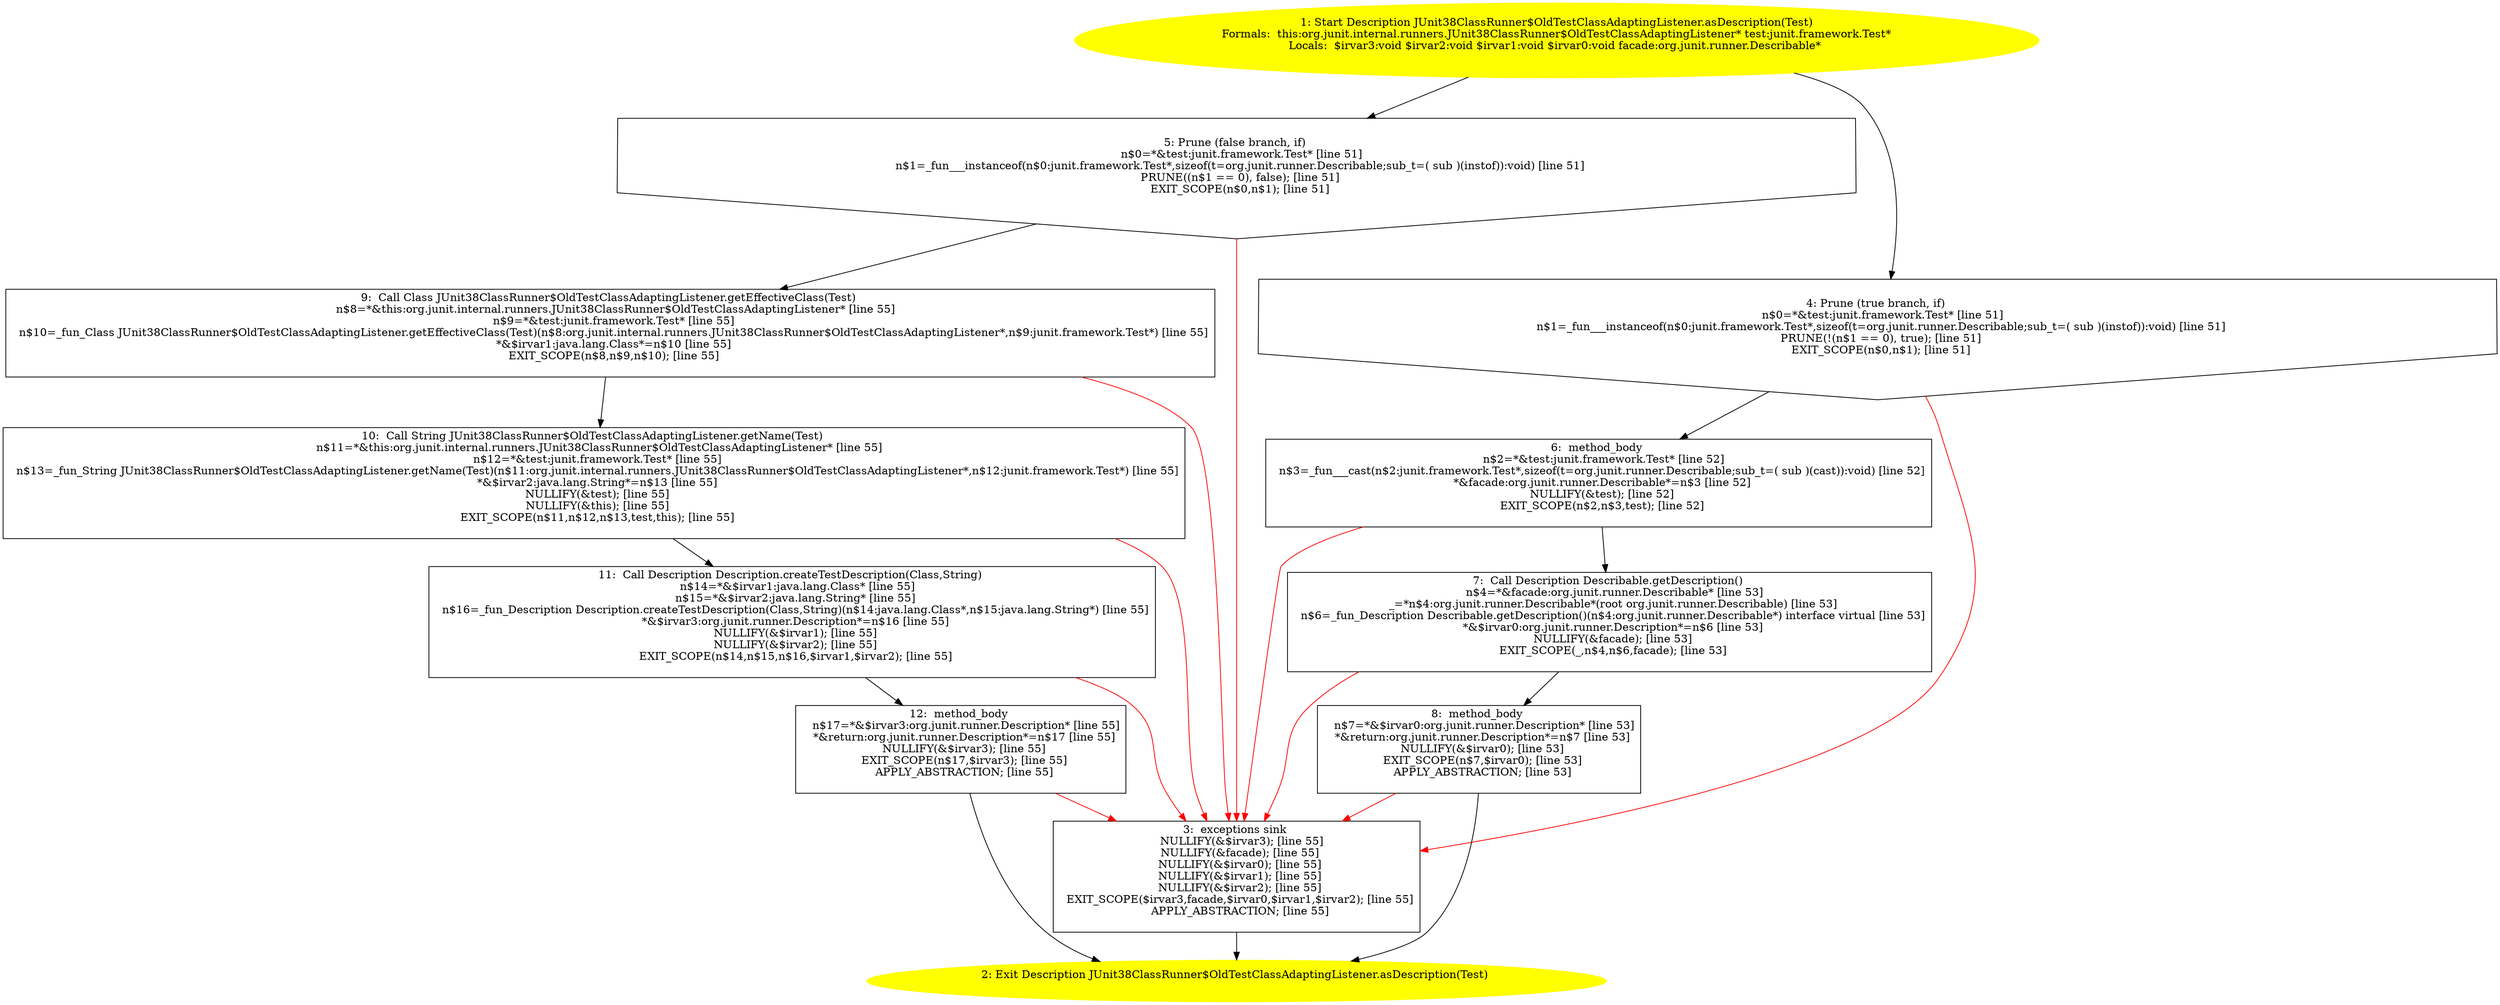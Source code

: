 /* @generated */
digraph cfg {
"org.junit.internal.runners.JUnit38ClassRunner$OldTestClassAdaptingListener.asDescription(junit.frame.b3bcec2353e1050fd50740d90f0b3c81_1" [label="1: Start Description JUnit38ClassRunner$OldTestClassAdaptingListener.asDescription(Test)\nFormals:  this:org.junit.internal.runners.JUnit38ClassRunner$OldTestClassAdaptingListener* test:junit.framework.Test*\nLocals:  $irvar3:void $irvar2:void $irvar1:void $irvar0:void facade:org.junit.runner.Describable* \n  " color=yellow style=filled]
	

	 "org.junit.internal.runners.JUnit38ClassRunner$OldTestClassAdaptingListener.asDescription(junit.frame.b3bcec2353e1050fd50740d90f0b3c81_1" -> "org.junit.internal.runners.JUnit38ClassRunner$OldTestClassAdaptingListener.asDescription(junit.frame.b3bcec2353e1050fd50740d90f0b3c81_4" ;
	 "org.junit.internal.runners.JUnit38ClassRunner$OldTestClassAdaptingListener.asDescription(junit.frame.b3bcec2353e1050fd50740d90f0b3c81_1" -> "org.junit.internal.runners.JUnit38ClassRunner$OldTestClassAdaptingListener.asDescription(junit.frame.b3bcec2353e1050fd50740d90f0b3c81_5" ;
"org.junit.internal.runners.JUnit38ClassRunner$OldTestClassAdaptingListener.asDescription(junit.frame.b3bcec2353e1050fd50740d90f0b3c81_2" [label="2: Exit Description JUnit38ClassRunner$OldTestClassAdaptingListener.asDescription(Test) \n  " color=yellow style=filled]
	

"org.junit.internal.runners.JUnit38ClassRunner$OldTestClassAdaptingListener.asDescription(junit.frame.b3bcec2353e1050fd50740d90f0b3c81_3" [label="3:  exceptions sink \n   NULLIFY(&$irvar3); [line 55]\n  NULLIFY(&facade); [line 55]\n  NULLIFY(&$irvar0); [line 55]\n  NULLIFY(&$irvar1); [line 55]\n  NULLIFY(&$irvar2); [line 55]\n  EXIT_SCOPE($irvar3,facade,$irvar0,$irvar1,$irvar2); [line 55]\n  APPLY_ABSTRACTION; [line 55]\n " shape="box"]
	

	 "org.junit.internal.runners.JUnit38ClassRunner$OldTestClassAdaptingListener.asDescription(junit.frame.b3bcec2353e1050fd50740d90f0b3c81_3" -> "org.junit.internal.runners.JUnit38ClassRunner$OldTestClassAdaptingListener.asDescription(junit.frame.b3bcec2353e1050fd50740d90f0b3c81_2" ;
"org.junit.internal.runners.JUnit38ClassRunner$OldTestClassAdaptingListener.asDescription(junit.frame.b3bcec2353e1050fd50740d90f0b3c81_4" [label="4: Prune (true branch, if) \n   n$0=*&test:junit.framework.Test* [line 51]\n  n$1=_fun___instanceof(n$0:junit.framework.Test*,sizeof(t=org.junit.runner.Describable;sub_t=( sub )(instof)):void) [line 51]\n  PRUNE(!(n$1 == 0), true); [line 51]\n  EXIT_SCOPE(n$0,n$1); [line 51]\n " shape="invhouse"]
	

	 "org.junit.internal.runners.JUnit38ClassRunner$OldTestClassAdaptingListener.asDescription(junit.frame.b3bcec2353e1050fd50740d90f0b3c81_4" -> "org.junit.internal.runners.JUnit38ClassRunner$OldTestClassAdaptingListener.asDescription(junit.frame.b3bcec2353e1050fd50740d90f0b3c81_6" ;
	 "org.junit.internal.runners.JUnit38ClassRunner$OldTestClassAdaptingListener.asDescription(junit.frame.b3bcec2353e1050fd50740d90f0b3c81_4" -> "org.junit.internal.runners.JUnit38ClassRunner$OldTestClassAdaptingListener.asDescription(junit.frame.b3bcec2353e1050fd50740d90f0b3c81_3" [color="red" ];
"org.junit.internal.runners.JUnit38ClassRunner$OldTestClassAdaptingListener.asDescription(junit.frame.b3bcec2353e1050fd50740d90f0b3c81_5" [label="5: Prune (false branch, if) \n   n$0=*&test:junit.framework.Test* [line 51]\n  n$1=_fun___instanceof(n$0:junit.framework.Test*,sizeof(t=org.junit.runner.Describable;sub_t=( sub )(instof)):void) [line 51]\n  PRUNE((n$1 == 0), false); [line 51]\n  EXIT_SCOPE(n$0,n$1); [line 51]\n " shape="invhouse"]
	

	 "org.junit.internal.runners.JUnit38ClassRunner$OldTestClassAdaptingListener.asDescription(junit.frame.b3bcec2353e1050fd50740d90f0b3c81_5" -> "org.junit.internal.runners.JUnit38ClassRunner$OldTestClassAdaptingListener.asDescription(junit.frame.b3bcec2353e1050fd50740d90f0b3c81_9" ;
	 "org.junit.internal.runners.JUnit38ClassRunner$OldTestClassAdaptingListener.asDescription(junit.frame.b3bcec2353e1050fd50740d90f0b3c81_5" -> "org.junit.internal.runners.JUnit38ClassRunner$OldTestClassAdaptingListener.asDescription(junit.frame.b3bcec2353e1050fd50740d90f0b3c81_3" [color="red" ];
"org.junit.internal.runners.JUnit38ClassRunner$OldTestClassAdaptingListener.asDescription(junit.frame.b3bcec2353e1050fd50740d90f0b3c81_6" [label="6:  method_body \n   n$2=*&test:junit.framework.Test* [line 52]\n  n$3=_fun___cast(n$2:junit.framework.Test*,sizeof(t=org.junit.runner.Describable;sub_t=( sub )(cast)):void) [line 52]\n  *&facade:org.junit.runner.Describable*=n$3 [line 52]\n  NULLIFY(&test); [line 52]\n  EXIT_SCOPE(n$2,n$3,test); [line 52]\n " shape="box"]
	

	 "org.junit.internal.runners.JUnit38ClassRunner$OldTestClassAdaptingListener.asDescription(junit.frame.b3bcec2353e1050fd50740d90f0b3c81_6" -> "org.junit.internal.runners.JUnit38ClassRunner$OldTestClassAdaptingListener.asDescription(junit.frame.b3bcec2353e1050fd50740d90f0b3c81_7" ;
	 "org.junit.internal.runners.JUnit38ClassRunner$OldTestClassAdaptingListener.asDescription(junit.frame.b3bcec2353e1050fd50740d90f0b3c81_6" -> "org.junit.internal.runners.JUnit38ClassRunner$OldTestClassAdaptingListener.asDescription(junit.frame.b3bcec2353e1050fd50740d90f0b3c81_3" [color="red" ];
"org.junit.internal.runners.JUnit38ClassRunner$OldTestClassAdaptingListener.asDescription(junit.frame.b3bcec2353e1050fd50740d90f0b3c81_7" [label="7:  Call Description Describable.getDescription() \n   n$4=*&facade:org.junit.runner.Describable* [line 53]\n  _=*n$4:org.junit.runner.Describable*(root org.junit.runner.Describable) [line 53]\n  n$6=_fun_Description Describable.getDescription()(n$4:org.junit.runner.Describable*) interface virtual [line 53]\n  *&$irvar0:org.junit.runner.Description*=n$6 [line 53]\n  NULLIFY(&facade); [line 53]\n  EXIT_SCOPE(_,n$4,n$6,facade); [line 53]\n " shape="box"]
	

	 "org.junit.internal.runners.JUnit38ClassRunner$OldTestClassAdaptingListener.asDescription(junit.frame.b3bcec2353e1050fd50740d90f0b3c81_7" -> "org.junit.internal.runners.JUnit38ClassRunner$OldTestClassAdaptingListener.asDescription(junit.frame.b3bcec2353e1050fd50740d90f0b3c81_8" ;
	 "org.junit.internal.runners.JUnit38ClassRunner$OldTestClassAdaptingListener.asDescription(junit.frame.b3bcec2353e1050fd50740d90f0b3c81_7" -> "org.junit.internal.runners.JUnit38ClassRunner$OldTestClassAdaptingListener.asDescription(junit.frame.b3bcec2353e1050fd50740d90f0b3c81_3" [color="red" ];
"org.junit.internal.runners.JUnit38ClassRunner$OldTestClassAdaptingListener.asDescription(junit.frame.b3bcec2353e1050fd50740d90f0b3c81_8" [label="8:  method_body \n   n$7=*&$irvar0:org.junit.runner.Description* [line 53]\n  *&return:org.junit.runner.Description*=n$7 [line 53]\n  NULLIFY(&$irvar0); [line 53]\n  EXIT_SCOPE(n$7,$irvar0); [line 53]\n  APPLY_ABSTRACTION; [line 53]\n " shape="box"]
	

	 "org.junit.internal.runners.JUnit38ClassRunner$OldTestClassAdaptingListener.asDescription(junit.frame.b3bcec2353e1050fd50740d90f0b3c81_8" -> "org.junit.internal.runners.JUnit38ClassRunner$OldTestClassAdaptingListener.asDescription(junit.frame.b3bcec2353e1050fd50740d90f0b3c81_2" ;
	 "org.junit.internal.runners.JUnit38ClassRunner$OldTestClassAdaptingListener.asDescription(junit.frame.b3bcec2353e1050fd50740d90f0b3c81_8" -> "org.junit.internal.runners.JUnit38ClassRunner$OldTestClassAdaptingListener.asDescription(junit.frame.b3bcec2353e1050fd50740d90f0b3c81_3" [color="red" ];
"org.junit.internal.runners.JUnit38ClassRunner$OldTestClassAdaptingListener.asDescription(junit.frame.b3bcec2353e1050fd50740d90f0b3c81_9" [label="9:  Call Class JUnit38ClassRunner$OldTestClassAdaptingListener.getEffectiveClass(Test) \n   n$8=*&this:org.junit.internal.runners.JUnit38ClassRunner$OldTestClassAdaptingListener* [line 55]\n  n$9=*&test:junit.framework.Test* [line 55]\n  n$10=_fun_Class JUnit38ClassRunner$OldTestClassAdaptingListener.getEffectiveClass(Test)(n$8:org.junit.internal.runners.JUnit38ClassRunner$OldTestClassAdaptingListener*,n$9:junit.framework.Test*) [line 55]\n  *&$irvar1:java.lang.Class*=n$10 [line 55]\n  EXIT_SCOPE(n$8,n$9,n$10); [line 55]\n " shape="box"]
	

	 "org.junit.internal.runners.JUnit38ClassRunner$OldTestClassAdaptingListener.asDescription(junit.frame.b3bcec2353e1050fd50740d90f0b3c81_9" -> "org.junit.internal.runners.JUnit38ClassRunner$OldTestClassAdaptingListener.asDescription(junit.frame.b3bcec2353e1050fd50740d90f0b3c81_10" ;
	 "org.junit.internal.runners.JUnit38ClassRunner$OldTestClassAdaptingListener.asDescription(junit.frame.b3bcec2353e1050fd50740d90f0b3c81_9" -> "org.junit.internal.runners.JUnit38ClassRunner$OldTestClassAdaptingListener.asDescription(junit.frame.b3bcec2353e1050fd50740d90f0b3c81_3" [color="red" ];
"org.junit.internal.runners.JUnit38ClassRunner$OldTestClassAdaptingListener.asDescription(junit.frame.b3bcec2353e1050fd50740d90f0b3c81_10" [label="10:  Call String JUnit38ClassRunner$OldTestClassAdaptingListener.getName(Test) \n   n$11=*&this:org.junit.internal.runners.JUnit38ClassRunner$OldTestClassAdaptingListener* [line 55]\n  n$12=*&test:junit.framework.Test* [line 55]\n  n$13=_fun_String JUnit38ClassRunner$OldTestClassAdaptingListener.getName(Test)(n$11:org.junit.internal.runners.JUnit38ClassRunner$OldTestClassAdaptingListener*,n$12:junit.framework.Test*) [line 55]\n  *&$irvar2:java.lang.String*=n$13 [line 55]\n  NULLIFY(&test); [line 55]\n  NULLIFY(&this); [line 55]\n  EXIT_SCOPE(n$11,n$12,n$13,test,this); [line 55]\n " shape="box"]
	

	 "org.junit.internal.runners.JUnit38ClassRunner$OldTestClassAdaptingListener.asDescription(junit.frame.b3bcec2353e1050fd50740d90f0b3c81_10" -> "org.junit.internal.runners.JUnit38ClassRunner$OldTestClassAdaptingListener.asDescription(junit.frame.b3bcec2353e1050fd50740d90f0b3c81_11" ;
	 "org.junit.internal.runners.JUnit38ClassRunner$OldTestClassAdaptingListener.asDescription(junit.frame.b3bcec2353e1050fd50740d90f0b3c81_10" -> "org.junit.internal.runners.JUnit38ClassRunner$OldTestClassAdaptingListener.asDescription(junit.frame.b3bcec2353e1050fd50740d90f0b3c81_3" [color="red" ];
"org.junit.internal.runners.JUnit38ClassRunner$OldTestClassAdaptingListener.asDescription(junit.frame.b3bcec2353e1050fd50740d90f0b3c81_11" [label="11:  Call Description Description.createTestDescription(Class,String) \n   n$14=*&$irvar1:java.lang.Class* [line 55]\n  n$15=*&$irvar2:java.lang.String* [line 55]\n  n$16=_fun_Description Description.createTestDescription(Class,String)(n$14:java.lang.Class*,n$15:java.lang.String*) [line 55]\n  *&$irvar3:org.junit.runner.Description*=n$16 [line 55]\n  NULLIFY(&$irvar1); [line 55]\n  NULLIFY(&$irvar2); [line 55]\n  EXIT_SCOPE(n$14,n$15,n$16,$irvar1,$irvar2); [line 55]\n " shape="box"]
	

	 "org.junit.internal.runners.JUnit38ClassRunner$OldTestClassAdaptingListener.asDescription(junit.frame.b3bcec2353e1050fd50740d90f0b3c81_11" -> "org.junit.internal.runners.JUnit38ClassRunner$OldTestClassAdaptingListener.asDescription(junit.frame.b3bcec2353e1050fd50740d90f0b3c81_12" ;
	 "org.junit.internal.runners.JUnit38ClassRunner$OldTestClassAdaptingListener.asDescription(junit.frame.b3bcec2353e1050fd50740d90f0b3c81_11" -> "org.junit.internal.runners.JUnit38ClassRunner$OldTestClassAdaptingListener.asDescription(junit.frame.b3bcec2353e1050fd50740d90f0b3c81_3" [color="red" ];
"org.junit.internal.runners.JUnit38ClassRunner$OldTestClassAdaptingListener.asDescription(junit.frame.b3bcec2353e1050fd50740d90f0b3c81_12" [label="12:  method_body \n   n$17=*&$irvar3:org.junit.runner.Description* [line 55]\n  *&return:org.junit.runner.Description*=n$17 [line 55]\n  NULLIFY(&$irvar3); [line 55]\n  EXIT_SCOPE(n$17,$irvar3); [line 55]\n  APPLY_ABSTRACTION; [line 55]\n " shape="box"]
	

	 "org.junit.internal.runners.JUnit38ClassRunner$OldTestClassAdaptingListener.asDescription(junit.frame.b3bcec2353e1050fd50740d90f0b3c81_12" -> "org.junit.internal.runners.JUnit38ClassRunner$OldTestClassAdaptingListener.asDescription(junit.frame.b3bcec2353e1050fd50740d90f0b3c81_2" ;
	 "org.junit.internal.runners.JUnit38ClassRunner$OldTestClassAdaptingListener.asDescription(junit.frame.b3bcec2353e1050fd50740d90f0b3c81_12" -> "org.junit.internal.runners.JUnit38ClassRunner$OldTestClassAdaptingListener.asDescription(junit.frame.b3bcec2353e1050fd50740d90f0b3c81_3" [color="red" ];
}
